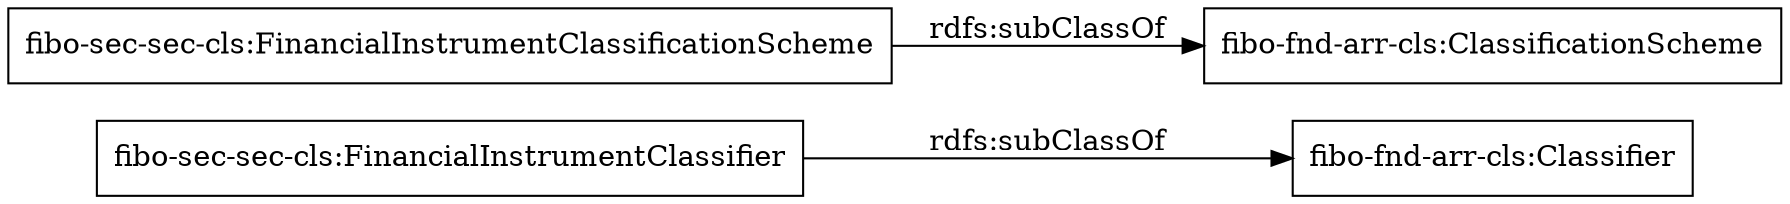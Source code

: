 digraph ar2dtool_diagram { 
rankdir=LR;
size="1000"
node [shape = rectangle, color="black"]; "fibo-sec-sec-cls:FinancialInstrumentClassifier" "fibo-sec-sec-cls:FinancialInstrumentClassificationScheme" ; /*classes style*/
	"fibo-sec-sec-cls:FinancialInstrumentClassifier" -> "fibo-fnd-arr-cls:Classifier" [ label = "rdfs:subClassOf" ];
	"fibo-sec-sec-cls:FinancialInstrumentClassificationScheme" -> "fibo-fnd-arr-cls:ClassificationScheme" [ label = "rdfs:subClassOf" ];

}
